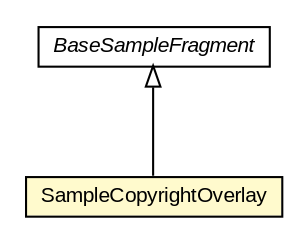 #!/usr/local/bin/dot
#
# Class diagram 
# Generated by UMLGraph version R5_6-24-gf6e263 (http://www.umlgraph.org/)
#

digraph G {
	edge [fontname="arial",fontsize=10,labelfontname="arial",labelfontsize=10];
	node [fontname="arial",fontsize=10,shape=plaintext];
	nodesep=0.25;
	ranksep=0.5;
	// org.osmdroid.samplefragments.BaseSampleFragment
	c12701 [label=<<table title="org.osmdroid.samplefragments.BaseSampleFragment" border="0" cellborder="1" cellspacing="0" cellpadding="2" port="p" href="../BaseSampleFragment.html">
		<tr><td><table border="0" cellspacing="0" cellpadding="1">
<tr><td align="center" balign="center"><font face="arial italic"> BaseSampleFragment </font></td></tr>
		</table></td></tr>
		</table>>, URL="../BaseSampleFragment.html", fontname="arial", fontcolor="black", fontsize=10.0];
	// org.osmdroid.samplefragments.tilesources.SampleCopyrightOverlay
	c12770 [label=<<table title="org.osmdroid.samplefragments.tilesources.SampleCopyrightOverlay" border="0" cellborder="1" cellspacing="0" cellpadding="2" port="p" bgcolor="lemonChiffon" href="./SampleCopyrightOverlay.html">
		<tr><td><table border="0" cellspacing="0" cellpadding="1">
<tr><td align="center" balign="center"> SampleCopyrightOverlay </td></tr>
		</table></td></tr>
		</table>>, URL="./SampleCopyrightOverlay.html", fontname="arial", fontcolor="black", fontsize=10.0];
	//org.osmdroid.samplefragments.tilesources.SampleCopyrightOverlay extends org.osmdroid.samplefragments.BaseSampleFragment
	c12701:p -> c12770:p [dir=back,arrowtail=empty];
}

